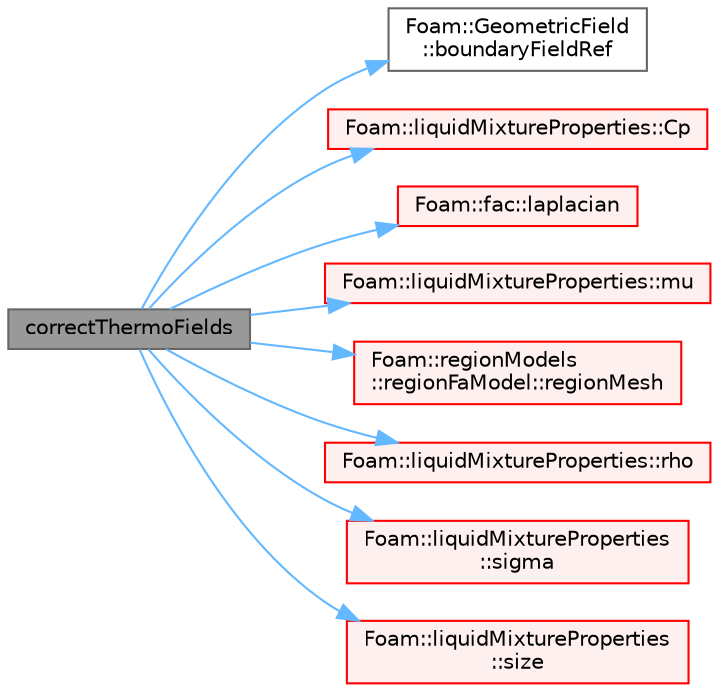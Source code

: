 digraph "correctThermoFields"
{
 // LATEX_PDF_SIZE
  bgcolor="transparent";
  edge [fontname=Helvetica,fontsize=10,labelfontname=Helvetica,labelfontsize=10];
  node [fontname=Helvetica,fontsize=10,shape=box,height=0.2,width=0.4];
  rankdir="LR";
  Node1 [id="Node000001",label="correctThermoFields",height=0.2,width=0.4,color="gray40", fillcolor="grey60", style="filled", fontcolor="black",tooltip=" "];
  Node1 -> Node2 [id="edge1_Node000001_Node000002",color="steelblue1",style="solid",tooltip=" "];
  Node2 [id="Node000002",label="Foam::GeometricField\l::boundaryFieldRef",height=0.2,width=0.4,color="grey40", fillcolor="white", style="filled",URL="$classFoam_1_1GeometricField.html#a6edc5d66db5af23a74a30619ad7eed5a",tooltip=" "];
  Node1 -> Node3 [id="edge2_Node000001_Node000003",color="steelblue1",style="solid",tooltip=" "];
  Node3 [id="Node000003",label="Foam::liquidMixtureProperties::Cp",height=0.2,width=0.4,color="red", fillcolor="#FFF0F0", style="filled",URL="$classFoam_1_1liquidMixtureProperties.html#ad1c86deed727c00922f25a93db51e669",tooltip=" "];
  Node1 -> Node5 [id="edge3_Node000001_Node000005",color="steelblue1",style="solid",tooltip=" "];
  Node5 [id="Node000005",label="Foam::fac::laplacian",height=0.2,width=0.4,color="red", fillcolor="#FFF0F0", style="filled",URL="$namespaceFoam_1_1fac.html#a483397626a01971d18ffbb3b39e12c1d",tooltip=" "];
  Node1 -> Node14 [id="edge4_Node000001_Node000014",color="steelblue1",style="solid",tooltip=" "];
  Node14 [id="Node000014",label="Foam::liquidMixtureProperties::mu",height=0.2,width=0.4,color="red", fillcolor="#FFF0F0", style="filled",URL="$classFoam_1_1liquidMixtureProperties.html#a0d05bc526d6b68dbbe092bf1fd36549e",tooltip=" "];
  Node1 -> Node17 [id="edge5_Node000001_Node000017",color="steelblue1",style="solid",tooltip=" "];
  Node17 [id="Node000017",label="Foam::regionModels\l::regionFaModel::regionMesh",height=0.2,width=0.4,color="red", fillcolor="#FFF0F0", style="filled",URL="$classFoam_1_1regionModels_1_1regionFaModel.html#ad64b28ffbd27061560e954a8ae090062",tooltip=" "];
  Node1 -> Node20 [id="edge6_Node000001_Node000020",color="steelblue1",style="solid",tooltip=" "];
  Node20 [id="Node000020",label="Foam::liquidMixtureProperties::rho",height=0.2,width=0.4,color="red", fillcolor="#FFF0F0", style="filled",URL="$classFoam_1_1liquidMixtureProperties.html#af294f24a6d611765e2e44f080f5e9afb",tooltip=" "];
  Node1 -> Node21 [id="edge7_Node000001_Node000021",color="steelblue1",style="solid",tooltip=" "];
  Node21 [id="Node000021",label="Foam::liquidMixtureProperties\l::sigma",height=0.2,width=0.4,color="red", fillcolor="#FFF0F0", style="filled",URL="$classFoam_1_1liquidMixtureProperties.html#a30d133011df38ad714ed51bc0d714409",tooltip=" "];
  Node1 -> Node24 [id="edge8_Node000001_Node000024",color="steelblue1",style="solid",tooltip=" "];
  Node24 [id="Node000024",label="Foam::liquidMixtureProperties\l::size",height=0.2,width=0.4,color="red", fillcolor="#FFF0F0", style="filled",URL="$classFoam_1_1liquidMixtureProperties.html#a9facbf0a118d395c89884e45a5ca4e4b",tooltip=" "];
}
